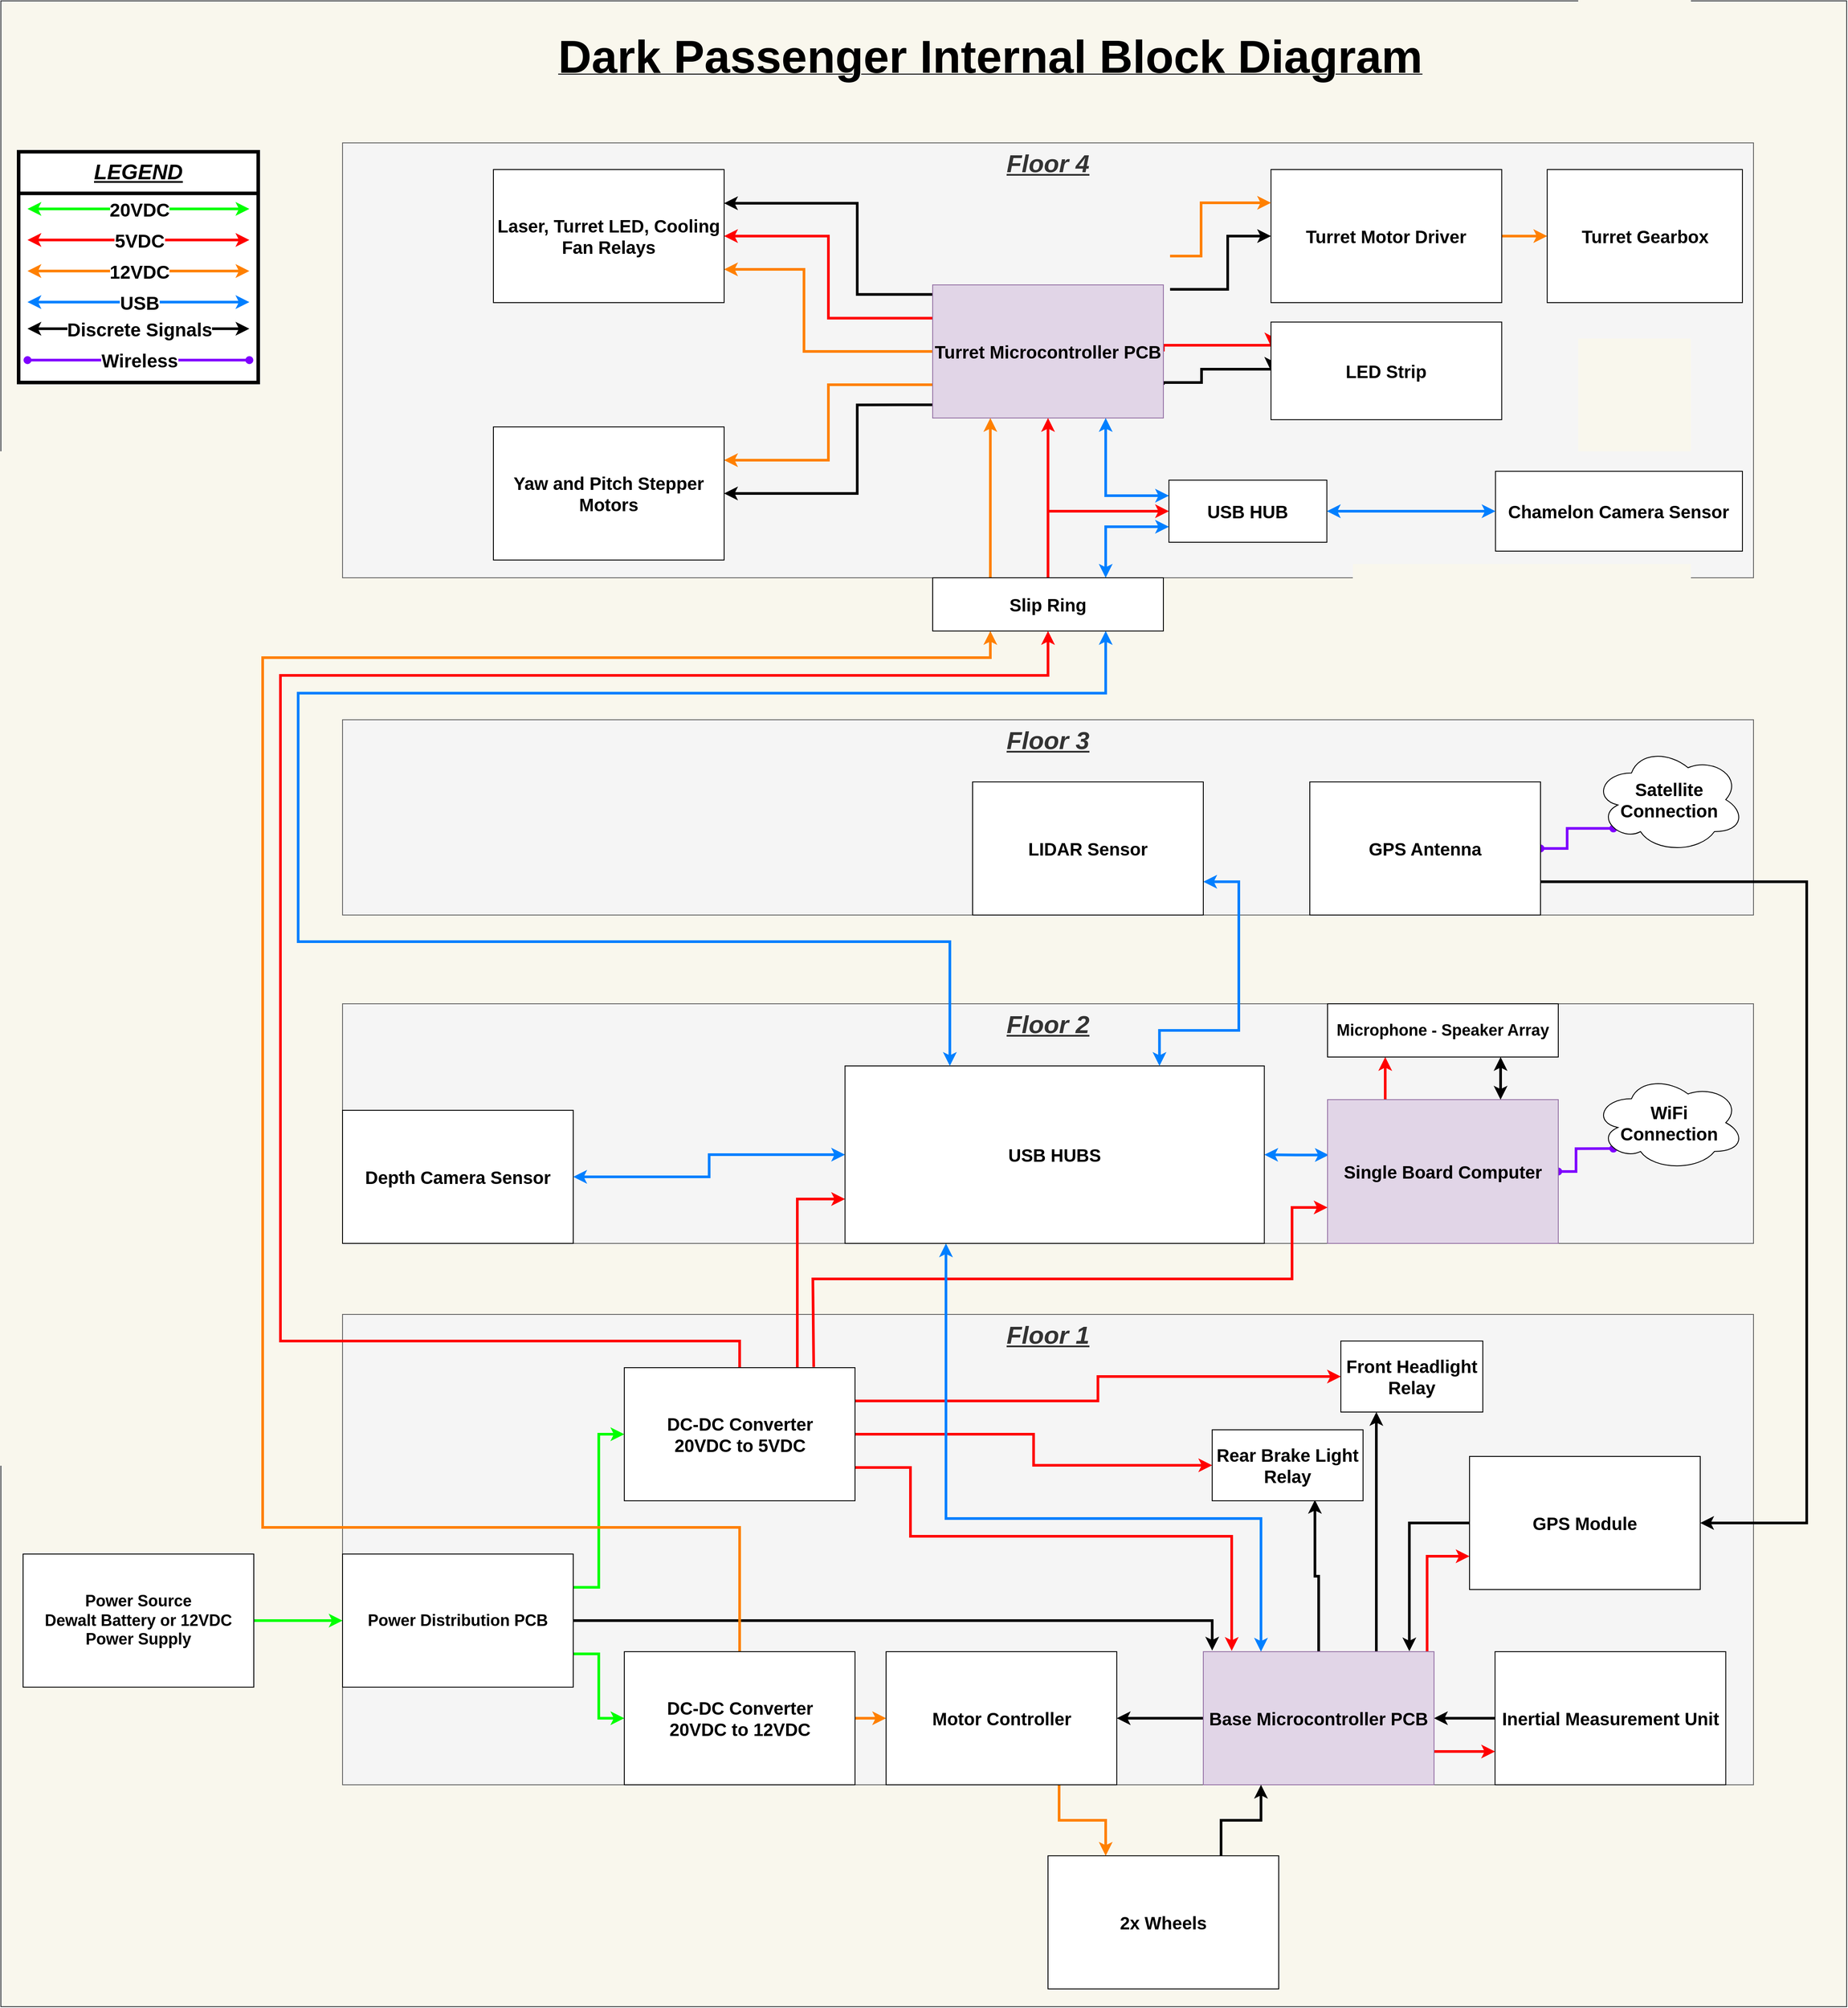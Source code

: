 <mxfile version="21.2.8" type="device">
  <diagram name="Page-1" id="o3p5K8Tt1Z_R2w1E8vlr">
    <mxGraphModel dx="8366" dy="-924" grid="1" gridSize="10" guides="1" tooltips="1" connect="1" arrows="1" fold="1" page="1" pageScale="1" pageWidth="850" pageHeight="1100" math="0" shadow="0">
      <root>
        <mxCell id="0" />
        <mxCell id="1" parent="0" />
        <mxCell id="dscM8rg76Godcu62DQuX-150" value="" style="rounded=0;whiteSpace=wrap;html=1;fillColor=#f9f7ed;strokeColor=#36393d;" parent="1" vertex="1">
          <mxGeometry x="-3510" y="3520" width="2080" height="2260" as="geometry" />
        </mxCell>
        <mxCell id="blRzqGKN9rRd_5Gt7PbU-1" value="Floor 1" style="rounded=0;whiteSpace=wrap;html=1;verticalAlign=top;fontStyle=7;fontSize=28;fillColor=#f5f5f5;fontColor=#333333;strokeColor=#666666;" vertex="1" parent="1">
          <mxGeometry x="-3125" y="5000" width="1590" height="530" as="geometry" />
        </mxCell>
        <mxCell id="blRzqGKN9rRd_5Gt7PbU-52" value="Floor 2" style="rounded=0;whiteSpace=wrap;html=1;verticalAlign=top;fontStyle=7;fontSize=28;fillColor=#f5f5f5;fontColor=#333333;strokeColor=#666666;" vertex="1" parent="1">
          <mxGeometry x="-3125" y="4650" width="1590" height="270" as="geometry" />
        </mxCell>
        <mxCell id="U6dWhkP1gEBETSOiGGos-239" value="&lt;span style=&quot;border-color: var(--border-color); font-size: 22px;&quot;&gt;&lt;br&gt;&lt;/span&gt;" style="rounded=0;whiteSpace=wrap;html=1;fontSize=22;fontStyle=1;verticalAlign=top;strokeWidth=4;" parent="1" vertex="1">
          <mxGeometry x="-3490" y="3690" width="270" height="260" as="geometry" />
        </mxCell>
        <mxCell id="wGONZpcAzqtdkxyUNHbw-5" style="edgeStyle=orthogonalEdgeStyle;rounded=0;orthogonalLoop=1;jettySize=auto;html=1;exitX=0;exitY=0.5;exitDx=0;exitDy=0;entryX=0;entryY=0.5;entryDx=0;entryDy=0;strokeWidth=3;endArrow=none;endFill=0;strokeColor=#FF3333;" parent="1" edge="1">
          <mxGeometry relative="1" as="geometry">
            <Array as="points">
              <mxPoint x="280" y="5" />
              <mxPoint x="280" y="55" />
            </Array>
            <mxPoint x="290" y="55.0" as="targetPoint" />
          </mxGeometry>
        </mxCell>
        <mxCell id="dscM8rg76Godcu62DQuX-223" value="&lt;span style=&quot;font-size: 52px;&quot;&gt;&lt;b&gt;Dark Passenger Internal Block Diagram&lt;/b&gt;&lt;/span&gt;" style="text;html=1;strokeColor=none;fillColor=none;align=center;verticalAlign=middle;whiteSpace=wrap;rounded=0;fontStyle=4" parent="1" vertex="1">
          <mxGeometry x="-2900" y="3530" width="1010" height="106" as="geometry" />
        </mxCell>
        <mxCell id="U6dWhkP1gEBETSOiGGos-240" value="&lt;span style=&quot;border-color: var(--border-color); font-size: 22px;&quot;&gt;&lt;br&gt;&lt;/span&gt;" style="rounded=0;whiteSpace=wrap;html=1;fontSize=22;fontStyle=1;verticalAlign=top;strokeColor=none;" parent="1" vertex="1">
          <mxGeometry x="-3480" y="3736.87" width="250" height="35" as="geometry" />
        </mxCell>
        <mxCell id="U6dWhkP1gEBETSOiGGos-242" style="edgeStyle=orthogonalEdgeStyle;rounded=0;orthogonalLoop=1;jettySize=auto;html=1;exitX=0;exitY=0.5;exitDx=0;exitDy=0;entryX=1;entryY=0.5;entryDx=0;entryDy=0;strokeWidth=3;endArrow=classic;endFill=1;startArrow=classic;startFill=1;strokeColor=#00FF00;" parent="1" source="U6dWhkP1gEBETSOiGGos-240" target="U6dWhkP1gEBETSOiGGos-240" edge="1">
          <mxGeometry relative="1" as="geometry">
            <Array as="points">
              <mxPoint x="-3420" y="3753.87" />
              <mxPoint x="-3260" y="3754.87" />
            </Array>
          </mxGeometry>
        </mxCell>
        <mxCell id="U6dWhkP1gEBETSOiGGos-243" value="20VDC" style="edgeLabel;html=1;align=center;verticalAlign=middle;resizable=0;points=[];fontStyle=1;fontSize=21;" parent="U6dWhkP1gEBETSOiGGos-242" vertex="1" connectable="0">
          <mxGeometry x="-0.06" y="-2" relative="1" as="geometry">
            <mxPoint x="8" y="-2" as="offset" />
          </mxGeometry>
        </mxCell>
        <mxCell id="U6dWhkP1gEBETSOiGGos-244" value="&lt;span style=&quot;border-color: var(--border-color); font-size: 22px;&quot;&gt;&lt;br&gt;&lt;/span&gt;" style="rounded=0;whiteSpace=wrap;html=1;fontSize=22;fontStyle=1;verticalAlign=top;strokeColor=none;" parent="1" vertex="1">
          <mxGeometry x="-3480" y="3771.87" width="250" height="35" as="geometry" />
        </mxCell>
        <mxCell id="U6dWhkP1gEBETSOiGGos-245" style="edgeStyle=orthogonalEdgeStyle;rounded=0;orthogonalLoop=1;jettySize=auto;html=1;exitX=0;exitY=0.5;exitDx=0;exitDy=0;entryX=1;entryY=0.5;entryDx=0;entryDy=0;strokeWidth=3;endArrow=classic;endFill=1;strokeColor=#FF0000;startArrow=classic;startFill=1;" parent="1" source="U6dWhkP1gEBETSOiGGos-244" target="U6dWhkP1gEBETSOiGGos-244" edge="1">
          <mxGeometry relative="1" as="geometry">
            <Array as="points">
              <mxPoint x="-3420" y="3788.87" />
              <mxPoint x="-3260" y="3789.87" />
            </Array>
          </mxGeometry>
        </mxCell>
        <mxCell id="U6dWhkP1gEBETSOiGGos-246" value="5VDC" style="edgeLabel;html=1;align=center;verticalAlign=middle;resizable=0;points=[];fontStyle=1;fontSize=21;" parent="U6dWhkP1gEBETSOiGGos-245" vertex="1" connectable="0">
          <mxGeometry x="-0.06" y="-2" relative="1" as="geometry">
            <mxPoint x="8" y="-2" as="offset" />
          </mxGeometry>
        </mxCell>
        <mxCell id="U6dWhkP1gEBETSOiGGos-247" value="&lt;span style=&quot;border-color: var(--border-color); font-size: 22px;&quot;&gt;&lt;br&gt;&lt;/span&gt;" style="rounded=0;whiteSpace=wrap;html=1;fontSize=22;fontStyle=1;verticalAlign=top;strokeColor=none;" parent="1" vertex="1">
          <mxGeometry x="-3480" y="3806.87" width="250" height="35" as="geometry" />
        </mxCell>
        <mxCell id="U6dWhkP1gEBETSOiGGos-248" style="edgeStyle=orthogonalEdgeStyle;rounded=0;orthogonalLoop=1;jettySize=auto;html=1;exitX=0;exitY=0.5;exitDx=0;exitDy=0;entryX=1;entryY=0.5;entryDx=0;entryDy=0;strokeWidth=3;endArrow=classic;endFill=1;strokeColor=#FF8000;startArrow=classic;startFill=1;" parent="1" source="U6dWhkP1gEBETSOiGGos-247" target="U6dWhkP1gEBETSOiGGos-247" edge="1">
          <mxGeometry relative="1" as="geometry">
            <Array as="points">
              <mxPoint x="-3420" y="3823.87" />
              <mxPoint x="-3260" y="3824.87" />
            </Array>
          </mxGeometry>
        </mxCell>
        <mxCell id="U6dWhkP1gEBETSOiGGos-249" value="12VDC" style="edgeLabel;html=1;align=center;verticalAlign=middle;resizable=0;points=[];fontStyle=1;fontSize=21;" parent="U6dWhkP1gEBETSOiGGos-248" vertex="1" connectable="0">
          <mxGeometry x="-0.06" y="-2" relative="1" as="geometry">
            <mxPoint x="8" y="-2" as="offset" />
          </mxGeometry>
        </mxCell>
        <mxCell id="U6dWhkP1gEBETSOiGGos-250" value="&lt;span style=&quot;border-color: var(--border-color); font-size: 22px;&quot;&gt;&lt;br&gt;&lt;/span&gt;" style="rounded=0;whiteSpace=wrap;html=1;fontSize=22;fontStyle=1;verticalAlign=top;strokeColor=none;" parent="1" vertex="1">
          <mxGeometry x="-3480" y="3841.87" width="250" height="35" as="geometry" />
        </mxCell>
        <mxCell id="U6dWhkP1gEBETSOiGGos-251" style="edgeStyle=orthogonalEdgeStyle;rounded=0;orthogonalLoop=1;jettySize=auto;html=1;exitX=0;exitY=0.5;exitDx=0;exitDy=0;entryX=1;entryY=0.5;entryDx=0;entryDy=0;strokeWidth=3;endArrow=classic;endFill=1;strokeColor=#007FFF;startArrow=classic;startFill=1;" parent="1" source="U6dWhkP1gEBETSOiGGos-250" target="U6dWhkP1gEBETSOiGGos-250" edge="1">
          <mxGeometry relative="1" as="geometry">
            <Array as="points">
              <mxPoint x="-3420" y="3858.87" />
              <mxPoint x="-3260" y="3859.87" />
            </Array>
          </mxGeometry>
        </mxCell>
        <mxCell id="U6dWhkP1gEBETSOiGGos-252" value="USB" style="edgeLabel;html=1;align=center;verticalAlign=middle;resizable=0;points=[];fontStyle=1;fontSize=21;" parent="U6dWhkP1gEBETSOiGGos-251" vertex="1" connectable="0">
          <mxGeometry x="-0.06" y="-2" relative="1" as="geometry">
            <mxPoint x="8" y="-2" as="offset" />
          </mxGeometry>
        </mxCell>
        <mxCell id="U6dWhkP1gEBETSOiGGos-255" value="&lt;span style=&quot;border-color: var(--border-color); font-size: 22px;&quot;&gt;&lt;br&gt;&lt;/span&gt;" style="rounded=0;whiteSpace=wrap;html=1;fontSize=22;fontStyle=1;verticalAlign=top;strokeColor=none;" parent="1" vertex="1">
          <mxGeometry x="-3480" y="3871.87" width="250" height="35" as="geometry" />
        </mxCell>
        <mxCell id="U6dWhkP1gEBETSOiGGos-256" style="edgeStyle=orthogonalEdgeStyle;rounded=0;orthogonalLoop=1;jettySize=auto;html=1;exitX=0;exitY=0.5;exitDx=0;exitDy=0;entryX=1;entryY=0.5;entryDx=0;entryDy=0;strokeWidth=3;endArrow=classic;endFill=1;startArrow=classic;startFill=1;" parent="1" source="U6dWhkP1gEBETSOiGGos-255" target="U6dWhkP1gEBETSOiGGos-255" edge="1">
          <mxGeometry relative="1" as="geometry">
            <Array as="points">
              <mxPoint x="-3420" y="3888.87" />
              <mxPoint x="-3260" y="3889.87" />
            </Array>
          </mxGeometry>
        </mxCell>
        <mxCell id="U6dWhkP1gEBETSOiGGos-257" value="Discrete Signals" style="edgeLabel;html=1;align=center;verticalAlign=middle;resizable=0;points=[];fontStyle=1;fontSize=21;" parent="U6dWhkP1gEBETSOiGGos-256" vertex="1" connectable="0">
          <mxGeometry x="-0.06" y="-2" relative="1" as="geometry">
            <mxPoint x="8" y="-2" as="offset" />
          </mxGeometry>
        </mxCell>
        <mxCell id="U6dWhkP1gEBETSOiGGos-268" value="LEGEND" style="rounded=0;whiteSpace=wrap;html=1;fontStyle=7;fontSize=24;strokeWidth=4;" parent="1" vertex="1">
          <mxGeometry x="-3490" y="3690" width="270" height="46.87" as="geometry" />
        </mxCell>
        <mxCell id="blRzqGKN9rRd_5Gt7PbU-15" style="edgeStyle=orthogonalEdgeStyle;rounded=0;orthogonalLoop=1;jettySize=auto;html=1;exitX=1;exitY=0.5;exitDx=0;exitDy=0;entryX=0;entryY=0.5;entryDx=0;entryDy=0;strokeWidth=3;endArrow=classic;endFill=1;strokeColor=#00FF00;" edge="1" parent="1" source="blRzqGKN9rRd_5Gt7PbU-2" target="blRzqGKN9rRd_5Gt7PbU-3">
          <mxGeometry relative="1" as="geometry" />
        </mxCell>
        <mxCell id="blRzqGKN9rRd_5Gt7PbU-2" value="&lt;b style=&quot;font-size: 18px;&quot;&gt;Power Source&lt;br style=&quot;font-size: 18px;&quot;&gt;Dewalt Battery or 12VDC Power Supply&lt;/b&gt;" style="rounded=0;whiteSpace=wrap;html=1;fontSize=18;" vertex="1" parent="1">
          <mxGeometry x="-3485" y="5270" width="260" height="150" as="geometry" />
        </mxCell>
        <mxCell id="blRzqGKN9rRd_5Gt7PbU-16" style="edgeStyle=orthogonalEdgeStyle;rounded=0;orthogonalLoop=1;jettySize=auto;html=1;exitX=1;exitY=0.75;exitDx=0;exitDy=0;entryX=0;entryY=0.5;entryDx=0;entryDy=0;strokeWidth=3;strokeColor=#00FF00;" edge="1" parent="1" source="blRzqGKN9rRd_5Gt7PbU-3" target="blRzqGKN9rRd_5Gt7PbU-5">
          <mxGeometry relative="1" as="geometry" />
        </mxCell>
        <mxCell id="blRzqGKN9rRd_5Gt7PbU-17" style="edgeStyle=orthogonalEdgeStyle;rounded=0;orthogonalLoop=1;jettySize=auto;html=1;exitX=1;exitY=0.25;exitDx=0;exitDy=0;entryX=0;entryY=0.5;entryDx=0;entryDy=0;strokeWidth=3;strokeColor=#00FF00;" edge="1" parent="1" source="blRzqGKN9rRd_5Gt7PbU-3" target="blRzqGKN9rRd_5Gt7PbU-4">
          <mxGeometry relative="1" as="geometry" />
        </mxCell>
        <mxCell id="blRzqGKN9rRd_5Gt7PbU-18" style="edgeStyle=orthogonalEdgeStyle;rounded=0;orthogonalLoop=1;jettySize=auto;html=1;exitX=1;exitY=0.5;exitDx=0;exitDy=0;entryX=0.037;entryY=-0.009;entryDx=0;entryDy=0;entryPerimeter=0;strokeWidth=3;strokeColor=#000000;" edge="1" parent="1" source="blRzqGKN9rRd_5Gt7PbU-3" target="blRzqGKN9rRd_5Gt7PbU-9">
          <mxGeometry relative="1" as="geometry">
            <Array as="points">
              <mxPoint x="-2145" y="5345" />
              <mxPoint x="-2145" y="5379" />
            </Array>
          </mxGeometry>
        </mxCell>
        <mxCell id="blRzqGKN9rRd_5Gt7PbU-3" value="Power Distribution PCB" style="rounded=0;whiteSpace=wrap;html=1;fontStyle=1;fontSize=18;" vertex="1" parent="1">
          <mxGeometry x="-3125" y="5270" width="260" height="150" as="geometry" />
        </mxCell>
        <mxCell id="blRzqGKN9rRd_5Gt7PbU-21" style="edgeStyle=orthogonalEdgeStyle;rounded=0;orthogonalLoop=1;jettySize=auto;html=1;exitX=1;exitY=0.25;exitDx=0;exitDy=0;entryX=0;entryY=0.5;entryDx=0;entryDy=0;strokeWidth=3;strokeColor=#FF0000;" edge="1" parent="1" source="blRzqGKN9rRd_5Gt7PbU-4" target="blRzqGKN9rRd_5Gt7PbU-14">
          <mxGeometry relative="1" as="geometry" />
        </mxCell>
        <mxCell id="blRzqGKN9rRd_5Gt7PbU-22" style="edgeStyle=orthogonalEdgeStyle;rounded=0;orthogonalLoop=1;jettySize=auto;html=1;exitX=1;exitY=0.5;exitDx=0;exitDy=0;entryX=0;entryY=0.5;entryDx=0;entryDy=0;strokeWidth=3;strokeColor=#FF0000;" edge="1" parent="1" source="blRzqGKN9rRd_5Gt7PbU-4" target="blRzqGKN9rRd_5Gt7PbU-13">
          <mxGeometry relative="1" as="geometry" />
        </mxCell>
        <mxCell id="blRzqGKN9rRd_5Gt7PbU-23" style="edgeStyle=orthogonalEdgeStyle;rounded=0;orthogonalLoop=1;jettySize=auto;html=1;exitX=1;exitY=0.75;exitDx=0;exitDy=0;entryX=0.122;entryY=-0.006;entryDx=0;entryDy=0;strokeWidth=3;strokeColor=#FF0000;entryPerimeter=0;" edge="1" parent="1" source="blRzqGKN9rRd_5Gt7PbU-4" target="blRzqGKN9rRd_5Gt7PbU-9">
          <mxGeometry relative="1" as="geometry">
            <Array as="points">
              <mxPoint x="-2485" y="5172" />
              <mxPoint x="-2485" y="5250" />
              <mxPoint x="-2123" y="5250" />
              <mxPoint x="-2123" y="5379" />
            </Array>
          </mxGeometry>
        </mxCell>
        <mxCell id="blRzqGKN9rRd_5Gt7PbU-76" style="edgeStyle=orthogonalEdgeStyle;rounded=0;orthogonalLoop=1;jettySize=auto;html=1;exitX=0.75;exitY=0;exitDx=0;exitDy=0;entryX=0;entryY=0.75;entryDx=0;entryDy=0;strokeWidth=3;strokeColor=#FF0000;" edge="1" parent="1" source="blRzqGKN9rRd_5Gt7PbU-4" target="blRzqGKN9rRd_5Gt7PbU-74">
          <mxGeometry relative="1" as="geometry" />
        </mxCell>
        <mxCell id="blRzqGKN9rRd_5Gt7PbU-122" style="edgeStyle=orthogonalEdgeStyle;rounded=0;orthogonalLoop=1;jettySize=auto;html=1;exitX=0.5;exitY=0;exitDx=0;exitDy=0;entryX=0.5;entryY=1;entryDx=0;entryDy=0;strokeWidth=3;strokeColor=#FF0000;" edge="1" parent="1" source="blRzqGKN9rRd_5Gt7PbU-4" target="blRzqGKN9rRd_5Gt7PbU-105">
          <mxGeometry relative="1" as="geometry">
            <mxPoint x="-3165" y="4910" as="targetPoint" />
            <Array as="points">
              <mxPoint x="-2678" y="5030" />
              <mxPoint x="-3195" y="5030" />
              <mxPoint x="-3195" y="4280" />
              <mxPoint x="-2330" y="4280" />
            </Array>
          </mxGeometry>
        </mxCell>
        <mxCell id="blRzqGKN9rRd_5Gt7PbU-132" style="edgeStyle=orthogonalEdgeStyle;rounded=0;orthogonalLoop=1;jettySize=auto;html=1;exitX=0.821;exitY=-0.005;exitDx=0;exitDy=0;entryX=0;entryY=0.75;entryDx=0;entryDy=0;exitPerimeter=0;strokeWidth=3;strokeColor=#FF0000;" edge="1" parent="1" source="blRzqGKN9rRd_5Gt7PbU-4" target="blRzqGKN9rRd_5Gt7PbU-73">
          <mxGeometry relative="1" as="geometry">
            <Array as="points">
              <mxPoint x="-2595" y="5059" />
              <mxPoint x="-2595" y="4960" />
              <mxPoint x="-2055" y="4960" />
              <mxPoint x="-2055" y="4880" />
            </Array>
          </mxGeometry>
        </mxCell>
        <mxCell id="blRzqGKN9rRd_5Gt7PbU-4" value="DC-DC Converter&lt;br style=&quot;border-color: var(--border-color); font-size: 20px;&quot;&gt;&lt;span style=&quot;font-size: 20px;&quot;&gt;20VDC to 5VDC&lt;/span&gt;" style="rounded=0;whiteSpace=wrap;html=1;fontStyle=1;fontSize=20;" vertex="1" parent="1">
          <mxGeometry x="-2807.5" y="5060" width="260" height="150" as="geometry" />
        </mxCell>
        <mxCell id="blRzqGKN9rRd_5Gt7PbU-19" style="edgeStyle=orthogonalEdgeStyle;rounded=0;orthogonalLoop=1;jettySize=auto;html=1;exitX=1;exitY=0.5;exitDx=0;exitDy=0;entryX=0;entryY=0.5;entryDx=0;entryDy=0;strokeWidth=3;strokeColor=#FF8000;" edge="1" parent="1" source="blRzqGKN9rRd_5Gt7PbU-5" target="blRzqGKN9rRd_5Gt7PbU-10">
          <mxGeometry relative="1" as="geometry" />
        </mxCell>
        <mxCell id="blRzqGKN9rRd_5Gt7PbU-123" style="edgeStyle=orthogonalEdgeStyle;rounded=0;orthogonalLoop=1;jettySize=auto;html=1;exitX=0.5;exitY=0;exitDx=0;exitDy=0;entryX=0.25;entryY=1;entryDx=0;entryDy=0;strokeWidth=3;strokeColor=#FF8000;" edge="1" parent="1" source="blRzqGKN9rRd_5Gt7PbU-5" target="blRzqGKN9rRd_5Gt7PbU-105">
          <mxGeometry relative="1" as="geometry">
            <Array as="points">
              <mxPoint x="-2678" y="5240" />
              <mxPoint x="-3215" y="5240" />
              <mxPoint x="-3215" y="4260" />
              <mxPoint x="-2395" y="4260" />
            </Array>
          </mxGeometry>
        </mxCell>
        <mxCell id="blRzqGKN9rRd_5Gt7PbU-5" value="DC-DC Converter&lt;br style=&quot;border-color: var(--border-color); font-size: 20px;&quot;&gt;&lt;span style=&quot;font-size: 20px;&quot;&gt;20VDC to 12VDC&lt;/span&gt;" style="rounded=0;whiteSpace=wrap;html=1;fontStyle=1;fontSize=20;" vertex="1" parent="1">
          <mxGeometry x="-2807.5" y="5380" width="260" height="150" as="geometry" />
        </mxCell>
        <mxCell id="blRzqGKN9rRd_5Gt7PbU-20" style="edgeStyle=orthogonalEdgeStyle;rounded=0;orthogonalLoop=1;jettySize=auto;html=1;exitX=0;exitY=0.5;exitDx=0;exitDy=0;entryX=1;entryY=0.5;entryDx=0;entryDy=0;strokeWidth=3;strokeColor=#000000;" edge="1" parent="1" source="blRzqGKN9rRd_5Gt7PbU-9" target="blRzqGKN9rRd_5Gt7PbU-10">
          <mxGeometry relative="1" as="geometry" />
        </mxCell>
        <mxCell id="blRzqGKN9rRd_5Gt7PbU-24" style="edgeStyle=orthogonalEdgeStyle;rounded=0;orthogonalLoop=1;jettySize=auto;html=1;exitX=0.5;exitY=0;exitDx=0;exitDy=0;entryX=0.681;entryY=0.988;entryDx=0;entryDy=0;strokeWidth=3;strokeColor=#000000;entryPerimeter=0;" edge="1" parent="1" source="blRzqGKN9rRd_5Gt7PbU-9" target="blRzqGKN9rRd_5Gt7PbU-13">
          <mxGeometry relative="1" as="geometry" />
        </mxCell>
        <mxCell id="blRzqGKN9rRd_5Gt7PbU-25" style="edgeStyle=orthogonalEdgeStyle;rounded=0;orthogonalLoop=1;jettySize=auto;html=1;exitX=0.75;exitY=0;exitDx=0;exitDy=0;entryX=0.25;entryY=1;entryDx=0;entryDy=0;strokeWidth=3;strokeColor=#000000;" edge="1" parent="1" source="blRzqGKN9rRd_5Gt7PbU-9" target="blRzqGKN9rRd_5Gt7PbU-14">
          <mxGeometry relative="1" as="geometry" />
        </mxCell>
        <mxCell id="blRzqGKN9rRd_5Gt7PbU-26" style="edgeStyle=orthogonalEdgeStyle;rounded=0;orthogonalLoop=1;jettySize=auto;html=1;exitX=1;exitY=0.5;exitDx=0;exitDy=0;entryX=0;entryY=0.5;entryDx=0;entryDy=0;strokeWidth=3;strokeColor=#000000;startArrow=classic;startFill=1;endArrow=none;endFill=0;" edge="1" parent="1" source="blRzqGKN9rRd_5Gt7PbU-9" target="blRzqGKN9rRd_5Gt7PbU-11">
          <mxGeometry relative="1" as="geometry" />
        </mxCell>
        <mxCell id="blRzqGKN9rRd_5Gt7PbU-30" style="edgeStyle=orthogonalEdgeStyle;rounded=0;orthogonalLoop=1;jettySize=auto;html=1;exitX=1;exitY=0.75;exitDx=0;exitDy=0;entryX=0;entryY=0.75;entryDx=0;entryDy=0;strokeWidth=3;strokeColor=#FF0000;" edge="1" parent="1" source="blRzqGKN9rRd_5Gt7PbU-9" target="blRzqGKN9rRd_5Gt7PbU-11">
          <mxGeometry relative="1" as="geometry" />
        </mxCell>
        <mxCell id="blRzqGKN9rRd_5Gt7PbU-92" style="edgeStyle=orthogonalEdgeStyle;rounded=0;orthogonalLoop=1;jettySize=auto;html=1;exitX=0.893;exitY=-0.003;exitDx=0;exitDy=0;entryX=0;entryY=0.5;entryDx=0;entryDy=0;exitPerimeter=0;strokeWidth=3;startArrow=classic;startFill=1;endArrow=none;endFill=0;" edge="1" parent="1" source="blRzqGKN9rRd_5Gt7PbU-9" target="blRzqGKN9rRd_5Gt7PbU-90">
          <mxGeometry relative="1" as="geometry" />
        </mxCell>
        <mxCell id="blRzqGKN9rRd_5Gt7PbU-93" style="edgeStyle=orthogonalEdgeStyle;rounded=0;orthogonalLoop=1;jettySize=auto;html=1;exitX=0.97;exitY=0.002;exitDx=0;exitDy=0;entryX=0;entryY=0.75;entryDx=0;entryDy=0;exitPerimeter=0;strokeWidth=3;strokeColor=#FF0000;" edge="1" parent="1" source="blRzqGKN9rRd_5Gt7PbU-9" target="blRzqGKN9rRd_5Gt7PbU-90">
          <mxGeometry relative="1" as="geometry" />
        </mxCell>
        <mxCell id="blRzqGKN9rRd_5Gt7PbU-95" style="edgeStyle=orthogonalEdgeStyle;rounded=0;orthogonalLoop=1;jettySize=auto;html=1;exitX=0.25;exitY=0;exitDx=0;exitDy=0;strokeWidth=3;startArrow=classic;startFill=1;strokeColor=#007FFF;" edge="1" parent="1" source="blRzqGKN9rRd_5Gt7PbU-9" target="blRzqGKN9rRd_5Gt7PbU-74">
          <mxGeometry relative="1" as="geometry">
            <Array as="points">
              <mxPoint x="-2090" y="5230" />
              <mxPoint x="-2445" y="5230" />
            </Array>
          </mxGeometry>
        </mxCell>
        <mxCell id="blRzqGKN9rRd_5Gt7PbU-9" value="Base Microcontroller PCB" style="rounded=0;whiteSpace=wrap;html=1;fontStyle=1;fontSize=20;fillColor=#e1d5e7;strokeColor=#9673a6;" vertex="1" parent="1">
          <mxGeometry x="-2155" y="5380" width="260" height="150" as="geometry" />
        </mxCell>
        <mxCell id="blRzqGKN9rRd_5Gt7PbU-29" style="edgeStyle=orthogonalEdgeStyle;rounded=0;orthogonalLoop=1;jettySize=auto;html=1;exitX=0.75;exitY=1;exitDx=0;exitDy=0;entryX=0.25;entryY=0;entryDx=0;entryDy=0;strokeColor=#FF8000;strokeWidth=3;" edge="1" parent="1" source="blRzqGKN9rRd_5Gt7PbU-10" target="blRzqGKN9rRd_5Gt7PbU-27">
          <mxGeometry relative="1" as="geometry" />
        </mxCell>
        <mxCell id="blRzqGKN9rRd_5Gt7PbU-10" value="Motor Controller" style="rounded=0;whiteSpace=wrap;html=1;fontStyle=1;fontSize=20;" vertex="1" parent="1">
          <mxGeometry x="-2512.5" y="5380" width="260" height="150" as="geometry" />
        </mxCell>
        <mxCell id="blRzqGKN9rRd_5Gt7PbU-11" value="Inertial Measurement Unit" style="rounded=0;whiteSpace=wrap;html=1;fontStyle=1;fontSize=20;" vertex="1" parent="1">
          <mxGeometry x="-1826.25" y="5380" width="260" height="150" as="geometry" />
        </mxCell>
        <mxCell id="blRzqGKN9rRd_5Gt7PbU-13" value="Rear Brake Light Relay" style="rounded=0;whiteSpace=wrap;html=1;fontStyle=1;fontSize=20;" vertex="1" parent="1">
          <mxGeometry x="-2145" y="5130" width="170" height="80" as="geometry" />
        </mxCell>
        <mxCell id="blRzqGKN9rRd_5Gt7PbU-14" value="Front Headlight Relay" style="rounded=0;whiteSpace=wrap;html=1;fontStyle=1;fontSize=20;" vertex="1" parent="1">
          <mxGeometry x="-2000" y="5030" width="160" height="80" as="geometry" />
        </mxCell>
        <mxCell id="blRzqGKN9rRd_5Gt7PbU-28" style="edgeStyle=orthogonalEdgeStyle;rounded=0;orthogonalLoop=1;jettySize=auto;html=1;exitX=0.75;exitY=0;exitDx=0;exitDy=0;entryX=0.25;entryY=1;entryDx=0;entryDy=0;strokeWidth=3;strokeColor=#000000;" edge="1" parent="1" source="blRzqGKN9rRd_5Gt7PbU-27" target="blRzqGKN9rRd_5Gt7PbU-9">
          <mxGeometry relative="1" as="geometry" />
        </mxCell>
        <mxCell id="blRzqGKN9rRd_5Gt7PbU-27" value="2x Wheels" style="rounded=0;whiteSpace=wrap;html=1;fontStyle=1;fontSize=20;" vertex="1" parent="1">
          <mxGeometry x="-2330" y="5610" width="260" height="150" as="geometry" />
        </mxCell>
        <mxCell id="blRzqGKN9rRd_5Gt7PbU-56" value="Depth Camera Sensor" style="rounded=0;whiteSpace=wrap;html=1;fontStyle=1;fontSize=20;" vertex="1" parent="1">
          <mxGeometry x="-3125" y="4770" width="260" height="150" as="geometry" />
        </mxCell>
        <mxCell id="blRzqGKN9rRd_5Gt7PbU-78" style="edgeStyle=orthogonalEdgeStyle;rounded=0;orthogonalLoop=1;jettySize=auto;html=1;exitX=0.005;exitY=0.385;exitDx=0;exitDy=0;entryX=1;entryY=0.5;entryDx=0;entryDy=0;strokeWidth=3;startArrow=classic;startFill=1;strokeColor=#007FFF;exitPerimeter=0;" edge="1" parent="1" source="blRzqGKN9rRd_5Gt7PbU-73" target="blRzqGKN9rRd_5Gt7PbU-74">
          <mxGeometry relative="1" as="geometry" />
        </mxCell>
        <mxCell id="blRzqGKN9rRd_5Gt7PbU-80" style="edgeStyle=orthogonalEdgeStyle;rounded=0;orthogonalLoop=1;jettySize=auto;html=1;exitX=1;exitY=0.5;exitDx=0;exitDy=0;entryX=0.13;entryY=0.77;entryDx=0;entryDy=0;entryPerimeter=0;endArrow=oval;endFill=1;strokeWidth=3;strokeColor=#7F00FF;startArrow=oval;startFill=1;" edge="1" parent="1" source="blRzqGKN9rRd_5Gt7PbU-73" target="blRzqGKN9rRd_5Gt7PbU-79">
          <mxGeometry relative="1" as="geometry" />
        </mxCell>
        <mxCell id="blRzqGKN9rRd_5Gt7PbU-131" style="edgeStyle=orthogonalEdgeStyle;rounded=0;orthogonalLoop=1;jettySize=auto;html=1;exitX=0.25;exitY=0;exitDx=0;exitDy=0;entryX=0.25;entryY=1;entryDx=0;entryDy=0;strokeWidth=3;strokeColor=#FF0000;" edge="1" parent="1" source="blRzqGKN9rRd_5Gt7PbU-73" target="blRzqGKN9rRd_5Gt7PbU-128">
          <mxGeometry relative="1" as="geometry" />
        </mxCell>
        <mxCell id="blRzqGKN9rRd_5Gt7PbU-73" value="Single Board Computer" style="rounded=0;whiteSpace=wrap;html=1;fontStyle=1;fontSize=20;fillColor=#e1d5e7;strokeColor=#9673a6;" vertex="1" parent="1">
          <mxGeometry x="-2015" y="4758" width="260" height="162" as="geometry" />
        </mxCell>
        <mxCell id="blRzqGKN9rRd_5Gt7PbU-77" style="edgeStyle=orthogonalEdgeStyle;rounded=0;orthogonalLoop=1;jettySize=auto;html=1;exitX=0;exitY=0.5;exitDx=0;exitDy=0;entryX=1;entryY=0.5;entryDx=0;entryDy=0;strokeWidth=3;endArrow=classic;endFill=1;startArrow=classic;startFill=1;strokeColor=#007FFF;" edge="1" parent="1" source="blRzqGKN9rRd_5Gt7PbU-74" target="blRzqGKN9rRd_5Gt7PbU-56">
          <mxGeometry relative="1" as="geometry" />
        </mxCell>
        <mxCell id="blRzqGKN9rRd_5Gt7PbU-74" value="USB HUBS" style="rounded=0;whiteSpace=wrap;html=1;fontStyle=1;fontSize=20;" vertex="1" parent="1">
          <mxGeometry x="-2558.75" y="4720" width="472.5" height="200" as="geometry" />
        </mxCell>
        <mxCell id="blRzqGKN9rRd_5Gt7PbU-79" value="&lt;b style=&quot;font-size: 20px;&quot;&gt;WiFi &lt;br style=&quot;font-size: 20px;&quot;&gt;Connection&lt;/b&gt;" style="ellipse;shape=cloud;whiteSpace=wrap;html=1;fontSize=20;" vertex="1" parent="1">
          <mxGeometry x="-1715" y="4730" width="170" height="108" as="geometry" />
        </mxCell>
        <mxCell id="blRzqGKN9rRd_5Gt7PbU-82" value="Floor 3" style="rounded=0;whiteSpace=wrap;html=1;verticalAlign=top;fontStyle=7;fontSize=28;fillColor=#f5f5f5;fontColor=#333333;strokeColor=#666666;" vertex="1" parent="1">
          <mxGeometry x="-3125" y="4330" width="1590" height="220" as="geometry" />
        </mxCell>
        <mxCell id="blRzqGKN9rRd_5Gt7PbU-94" style="edgeStyle=orthogonalEdgeStyle;rounded=0;orthogonalLoop=1;jettySize=auto;html=1;exitX=1;exitY=0.75;exitDx=0;exitDy=0;entryX=0.75;entryY=0;entryDx=0;entryDy=0;strokeWidth=3;startArrow=classic;startFill=1;endArrow=classic;endFill=1;strokeColor=#007FFF;" edge="1" parent="1" source="blRzqGKN9rRd_5Gt7PbU-83" target="blRzqGKN9rRd_5Gt7PbU-74">
          <mxGeometry relative="1" as="geometry">
            <Array as="points">
              <mxPoint x="-2115" y="4512" />
              <mxPoint x="-2115" y="4680" />
              <mxPoint x="-2204" y="4680" />
            </Array>
          </mxGeometry>
        </mxCell>
        <mxCell id="blRzqGKN9rRd_5Gt7PbU-83" value="LIDAR Sensor" style="rounded=0;whiteSpace=wrap;html=1;fontStyle=1;fontSize=20;" vertex="1" parent="1">
          <mxGeometry x="-2415" y="4400" width="260" height="150" as="geometry" />
        </mxCell>
        <mxCell id="blRzqGKN9rRd_5Gt7PbU-84" style="edgeStyle=orthogonalEdgeStyle;rounded=0;orthogonalLoop=1;jettySize=auto;html=1;exitX=1;exitY=0.75;exitDx=0;exitDy=0;entryX=1;entryY=0.5;entryDx=0;entryDy=0;strokeWidth=3;" edge="1" parent="1" source="blRzqGKN9rRd_5Gt7PbU-86" target="blRzqGKN9rRd_5Gt7PbU-90">
          <mxGeometry relative="1" as="geometry">
            <mxPoint x="-1595" y="5222.5" as="targetPoint" />
            <Array as="points">
              <mxPoint x="-1475" y="4513" />
              <mxPoint x="-1475" y="5235" />
            </Array>
          </mxGeometry>
        </mxCell>
        <mxCell id="blRzqGKN9rRd_5Gt7PbU-85" style="edgeStyle=orthogonalEdgeStyle;rounded=0;orthogonalLoop=1;jettySize=auto;html=1;exitX=1;exitY=0.5;exitDx=0;exitDy=0;entryX=0.13;entryY=0.77;entryDx=0;entryDy=0;entryPerimeter=0;endArrow=oval;endFill=1;strokeWidth=3;strokeColor=#7F00FF;startArrow=oval;startFill=1;" edge="1" parent="1" source="blRzqGKN9rRd_5Gt7PbU-86" target="blRzqGKN9rRd_5Gt7PbU-89">
          <mxGeometry relative="1" as="geometry" />
        </mxCell>
        <mxCell id="blRzqGKN9rRd_5Gt7PbU-86" value="GPS Antenna" style="rounded=0;whiteSpace=wrap;html=1;fontStyle=1;fontSize=20;" vertex="1" parent="1">
          <mxGeometry x="-2035" y="4400" width="260" height="150" as="geometry" />
        </mxCell>
        <mxCell id="blRzqGKN9rRd_5Gt7PbU-89" value="&lt;b style=&quot;font-size: 20px;&quot;&gt;Satellite&lt;br style=&quot;font-size: 20px;&quot;&gt;Connection&lt;/b&gt;" style="ellipse;shape=cloud;whiteSpace=wrap;html=1;fontSize=20;" vertex="1" parent="1">
          <mxGeometry x="-1715" y="4360" width="170" height="120" as="geometry" />
        </mxCell>
        <mxCell id="blRzqGKN9rRd_5Gt7PbU-90" value="GPS Module" style="rounded=0;whiteSpace=wrap;html=1;fontStyle=1;fontSize=20;" vertex="1" parent="1">
          <mxGeometry x="-1855" y="5160" width="260" height="150" as="geometry" />
        </mxCell>
        <mxCell id="blRzqGKN9rRd_5Gt7PbU-96" value="Floor 4" style="rounded=0;whiteSpace=wrap;html=1;verticalAlign=top;fontStyle=7;fontSize=28;fillColor=#f5f5f5;fontColor=#333333;strokeColor=#666666;" vertex="1" parent="1">
          <mxGeometry x="-3125" y="3680" width="1590" height="490" as="geometry" />
        </mxCell>
        <mxCell id="blRzqGKN9rRd_5Gt7PbU-114" style="edgeStyle=orthogonalEdgeStyle;rounded=0;orthogonalLoop=1;jettySize=auto;html=1;exitX=1;exitY=0.5;exitDx=0;exitDy=0;entryX=0;entryY=0.5;entryDx=0;entryDy=0;strokeWidth=3;strokeColor=#FF8000;" edge="1" parent="1" source="blRzqGKN9rRd_5Gt7PbU-97" target="blRzqGKN9rRd_5Gt7PbU-103">
          <mxGeometry relative="1" as="geometry" />
        </mxCell>
        <mxCell id="blRzqGKN9rRd_5Gt7PbU-97" value="Turret Motor Driver" style="rounded=0;whiteSpace=wrap;html=1;fontStyle=1;fontSize=20;" vertex="1" parent="1">
          <mxGeometry x="-2078.73" y="3710" width="260" height="150" as="geometry" />
        </mxCell>
        <mxCell id="blRzqGKN9rRd_5Gt7PbU-112" style="edgeStyle=orthogonalEdgeStyle;rounded=0;orthogonalLoop=1;jettySize=auto;html=1;exitX=1;exitY=0.5;exitDx=0;exitDy=0;entryX=0;entryY=0.5;entryDx=0;entryDy=0;strokeWidth=3;" edge="1" parent="1" target="blRzqGKN9rRd_5Gt7PbU-97">
          <mxGeometry relative="1" as="geometry">
            <mxPoint x="-2192.48" y="3845" as="sourcePoint" />
            <Array as="points">
              <mxPoint x="-2127.48" y="3845" />
              <mxPoint x="-2127.48" y="3785" />
            </Array>
          </mxGeometry>
        </mxCell>
        <mxCell id="blRzqGKN9rRd_5Gt7PbU-113" style="edgeStyle=orthogonalEdgeStyle;rounded=0;orthogonalLoop=1;jettySize=auto;html=1;exitX=1;exitY=0.25;exitDx=0;exitDy=0;entryX=0;entryY=0.25;entryDx=0;entryDy=0;strokeWidth=3;strokeColor=#FF8000;" edge="1" parent="1" target="blRzqGKN9rRd_5Gt7PbU-97">
          <mxGeometry relative="1" as="geometry">
            <mxPoint x="-2192.48" y="3807.5" as="sourcePoint" />
            <Array as="points">
              <mxPoint x="-2157.48" y="3807" />
              <mxPoint x="-2157.48" y="3747" />
            </Array>
          </mxGeometry>
        </mxCell>
        <mxCell id="blRzqGKN9rRd_5Gt7PbU-115" style="edgeStyle=orthogonalEdgeStyle;rounded=0;orthogonalLoop=1;jettySize=auto;html=1;exitX=1;exitY=0.75;exitDx=0;exitDy=0;entryX=0;entryY=0.5;entryDx=0;entryDy=0;strokeWidth=3;" edge="1" parent="1" source="blRzqGKN9rRd_5Gt7PbU-99" target="blRzqGKN9rRd_5Gt7PbU-106">
          <mxGeometry relative="1" as="geometry">
            <mxPoint x="-2193.0" y="3907.1" as="sourcePoint" />
            <Array as="points">
              <mxPoint x="-2200" y="3950" />
              <mxPoint x="-2157" y="3950" />
              <mxPoint x="-2157" y="3935" />
            </Array>
          </mxGeometry>
        </mxCell>
        <mxCell id="blRzqGKN9rRd_5Gt7PbU-117" style="edgeStyle=orthogonalEdgeStyle;rounded=0;orthogonalLoop=1;jettySize=auto;html=1;exitX=1;exitY=0.5;exitDx=0;exitDy=0;entryX=0;entryY=0.25;entryDx=0;entryDy=0;strokeWidth=3;strokeColor=#FF0000;" edge="1" parent="1" source="blRzqGKN9rRd_5Gt7PbU-99" target="blRzqGKN9rRd_5Gt7PbU-106">
          <mxGeometry relative="1" as="geometry">
            <mxPoint x="-2192.48" y="3882.5" as="sourcePoint" />
            <Array as="points">
              <mxPoint x="-2200" y="3908" />
              <mxPoint x="-2079" y="3908" />
            </Array>
          </mxGeometry>
        </mxCell>
        <mxCell id="blRzqGKN9rRd_5Gt7PbU-118" style="edgeStyle=orthogonalEdgeStyle;rounded=0;orthogonalLoop=1;jettySize=auto;html=1;exitX=-0.001;exitY=0.072;exitDx=0;exitDy=0;entryX=1;entryY=0.25;entryDx=0;entryDy=0;exitPerimeter=0;strokeWidth=3;" edge="1" parent="1" source="blRzqGKN9rRd_5Gt7PbU-99" target="blRzqGKN9rRd_5Gt7PbU-104">
          <mxGeometry relative="1" as="geometry">
            <Array as="points">
              <mxPoint x="-2545" y="3851" />
              <mxPoint x="-2545" y="3748" />
              <mxPoint x="-2695" y="3748" />
            </Array>
          </mxGeometry>
        </mxCell>
        <mxCell id="blRzqGKN9rRd_5Gt7PbU-119" style="edgeStyle=orthogonalEdgeStyle;rounded=0;orthogonalLoop=1;jettySize=auto;html=1;exitX=0;exitY=0.25;exitDx=0;exitDy=0;entryX=1;entryY=0.5;entryDx=0;entryDy=0;strokeWidth=3;strokeColor=#FF0000;" edge="1" parent="1" source="blRzqGKN9rRd_5Gt7PbU-99" target="blRzqGKN9rRd_5Gt7PbU-104">
          <mxGeometry relative="1" as="geometry" />
        </mxCell>
        <mxCell id="blRzqGKN9rRd_5Gt7PbU-120" style="edgeStyle=orthogonalEdgeStyle;rounded=0;orthogonalLoop=1;jettySize=auto;html=1;exitX=0.003;exitY=0.901;exitDx=0;exitDy=0;entryX=1;entryY=0.5;entryDx=0;entryDy=0;strokeWidth=3;exitPerimeter=0;" edge="1" parent="1" source="blRzqGKN9rRd_5Gt7PbU-99" target="blRzqGKN9rRd_5Gt7PbU-101">
          <mxGeometry relative="1" as="geometry">
            <Array as="points">
              <mxPoint x="-2545" y="3975" />
              <mxPoint x="-2545" y="4075" />
            </Array>
          </mxGeometry>
        </mxCell>
        <mxCell id="blRzqGKN9rRd_5Gt7PbU-126" style="edgeStyle=orthogonalEdgeStyle;rounded=0;orthogonalLoop=1;jettySize=auto;html=1;exitX=0;exitY=0.5;exitDx=0;exitDy=0;entryX=1;entryY=0.75;entryDx=0;entryDy=0;strokeWidth=3;strokeColor=#FF8000;" edge="1" parent="1" source="blRzqGKN9rRd_5Gt7PbU-99" target="blRzqGKN9rRd_5Gt7PbU-104">
          <mxGeometry relative="1" as="geometry">
            <Array as="points">
              <mxPoint x="-2605" y="3915" />
              <mxPoint x="-2605" y="3822" />
            </Array>
          </mxGeometry>
        </mxCell>
        <mxCell id="blRzqGKN9rRd_5Gt7PbU-127" style="edgeStyle=orthogonalEdgeStyle;rounded=0;orthogonalLoop=1;jettySize=auto;html=1;exitX=0;exitY=0.75;exitDx=0;exitDy=0;entryX=1;entryY=0.25;entryDx=0;entryDy=0;strokeWidth=3;strokeColor=#FF8000;" edge="1" parent="1" source="blRzqGKN9rRd_5Gt7PbU-99" target="blRzqGKN9rRd_5Gt7PbU-101">
          <mxGeometry relative="1" as="geometry" />
        </mxCell>
        <mxCell id="blRzqGKN9rRd_5Gt7PbU-99" value="Turret Microcontroller PCB" style="rounded=0;whiteSpace=wrap;html=1;fontStyle=1;fontSize=20;fillColor=#e1d5e7;strokeColor=#9673a6;" vertex="1" parent="1">
          <mxGeometry x="-2460" y="3840" width="260" height="150" as="geometry" />
        </mxCell>
        <mxCell id="blRzqGKN9rRd_5Gt7PbU-101" value="Yaw and Pitch Stepper Motors" style="rounded=0;whiteSpace=wrap;html=1;fontStyle=1;fontSize=20;" vertex="1" parent="1">
          <mxGeometry x="-2955" y="4000" width="260" height="150" as="geometry" />
        </mxCell>
        <mxCell id="blRzqGKN9rRd_5Gt7PbU-103" value="Turret Gearbox" style="rounded=0;whiteSpace=wrap;html=1;fontStyle=1;fontSize=20;" vertex="1" parent="1">
          <mxGeometry x="-1767.48" y="3710" width="220" height="150" as="geometry" />
        </mxCell>
        <mxCell id="blRzqGKN9rRd_5Gt7PbU-104" value="Laser, Turret LED, Cooling Fan Relays" style="rounded=0;whiteSpace=wrap;html=1;fontStyle=1;fontSize=20;" vertex="1" parent="1">
          <mxGeometry x="-2955" y="3710" width="260" height="150" as="geometry" />
        </mxCell>
        <mxCell id="blRzqGKN9rRd_5Gt7PbU-107" style="edgeStyle=orthogonalEdgeStyle;rounded=0;orthogonalLoop=1;jettySize=auto;html=1;exitX=0.25;exitY=0;exitDx=0;exitDy=0;entryX=0.25;entryY=1;entryDx=0;entryDy=0;strokeWidth=3;strokeColor=#FF8000;" edge="1" parent="1" source="blRzqGKN9rRd_5Gt7PbU-105" target="blRzqGKN9rRd_5Gt7PbU-99">
          <mxGeometry relative="1" as="geometry" />
        </mxCell>
        <mxCell id="blRzqGKN9rRd_5Gt7PbU-108" style="edgeStyle=orthogonalEdgeStyle;rounded=0;orthogonalLoop=1;jettySize=auto;html=1;exitX=0.75;exitY=0;exitDx=0;exitDy=0;entryX=0;entryY=0.75;entryDx=0;entryDy=0;strokeWidth=3;strokeColor=#007FFF;startArrow=classic;startFill=1;" edge="1" parent="1" source="blRzqGKN9rRd_5Gt7PbU-105" target="blRzqGKN9rRd_5Gt7PbU-135">
          <mxGeometry relative="1" as="geometry" />
        </mxCell>
        <mxCell id="blRzqGKN9rRd_5Gt7PbU-109" style="edgeStyle=orthogonalEdgeStyle;rounded=0;orthogonalLoop=1;jettySize=auto;html=1;exitX=0.5;exitY=0;exitDx=0;exitDy=0;entryX=0.5;entryY=1;entryDx=0;entryDy=0;strokeWidth=3;strokeColor=#FF0000;" edge="1" parent="1" source="blRzqGKN9rRd_5Gt7PbU-105" target="blRzqGKN9rRd_5Gt7PbU-99">
          <mxGeometry relative="1" as="geometry" />
        </mxCell>
        <mxCell id="blRzqGKN9rRd_5Gt7PbU-125" style="edgeStyle=orthogonalEdgeStyle;rounded=0;orthogonalLoop=1;jettySize=auto;html=1;exitX=0.75;exitY=1;exitDx=0;exitDy=0;entryX=0.25;entryY=0;entryDx=0;entryDy=0;strokeWidth=3;strokeColor=#007FFF;startArrow=classic;startFill=1;" edge="1" parent="1" source="blRzqGKN9rRd_5Gt7PbU-105" target="blRzqGKN9rRd_5Gt7PbU-74">
          <mxGeometry relative="1" as="geometry">
            <Array as="points">
              <mxPoint x="-2265" y="4300" />
              <mxPoint x="-3175" y="4300" />
              <mxPoint x="-3175" y="4580" />
              <mxPoint x="-2441" y="4580" />
            </Array>
          </mxGeometry>
        </mxCell>
        <mxCell id="blRzqGKN9rRd_5Gt7PbU-138" style="edgeStyle=orthogonalEdgeStyle;rounded=0;orthogonalLoop=1;jettySize=auto;html=1;exitX=0.5;exitY=0;exitDx=0;exitDy=0;entryX=0;entryY=0.5;entryDx=0;entryDy=0;strokeWidth=3;strokeColor=#FF0000;" edge="1" parent="1" source="blRzqGKN9rRd_5Gt7PbU-105" target="blRzqGKN9rRd_5Gt7PbU-135">
          <mxGeometry relative="1" as="geometry" />
        </mxCell>
        <mxCell id="blRzqGKN9rRd_5Gt7PbU-105" value="Slip Ring" style="rounded=0;whiteSpace=wrap;html=1;fontStyle=1;fontSize=20;" vertex="1" parent="1">
          <mxGeometry x="-2460" y="4170" width="260" height="60" as="geometry" />
        </mxCell>
        <mxCell id="blRzqGKN9rRd_5Gt7PbU-106" value="LED Strip" style="rounded=0;whiteSpace=wrap;html=1;fontStyle=1;fontSize=20;" vertex="1" parent="1">
          <mxGeometry x="-2078.73" y="3881.87" width="260" height="110" as="geometry" />
        </mxCell>
        <mxCell id="blRzqGKN9rRd_5Gt7PbU-130" style="edgeStyle=orthogonalEdgeStyle;rounded=0;orthogonalLoop=1;jettySize=auto;html=1;exitX=0.75;exitY=1;exitDx=0;exitDy=0;entryX=0.75;entryY=0;entryDx=0;entryDy=0;startArrow=classic;startFill=1;strokeWidth=3;" edge="1" parent="1" source="blRzqGKN9rRd_5Gt7PbU-128" target="blRzqGKN9rRd_5Gt7PbU-73">
          <mxGeometry relative="1" as="geometry" />
        </mxCell>
        <mxCell id="blRzqGKN9rRd_5Gt7PbU-128" value="Microphone - Speaker Array" style="rounded=0;whiteSpace=wrap;html=1;fontStyle=1;fontSize=18;" vertex="1" parent="1">
          <mxGeometry x="-2015" y="4650" width="260" height="60" as="geometry" />
        </mxCell>
        <mxCell id="blRzqGKN9rRd_5Gt7PbU-134" value="Chamelon Camera Sensor" style="rounded=0;whiteSpace=wrap;html=1;fontStyle=1;fontSize=20;" vertex="1" parent="1">
          <mxGeometry x="-1825.75" y="4050" width="278.27" height="90" as="geometry" />
        </mxCell>
        <mxCell id="blRzqGKN9rRd_5Gt7PbU-136" style="edgeStyle=orthogonalEdgeStyle;rounded=0;orthogonalLoop=1;jettySize=auto;html=1;exitX=0;exitY=0.25;exitDx=0;exitDy=0;entryX=0.75;entryY=1;entryDx=0;entryDy=0;strokeWidth=3;strokeColor=#007FFF;startArrow=classic;startFill=1;" edge="1" parent="1" source="blRzqGKN9rRd_5Gt7PbU-135" target="blRzqGKN9rRd_5Gt7PbU-99">
          <mxGeometry relative="1" as="geometry" />
        </mxCell>
        <mxCell id="blRzqGKN9rRd_5Gt7PbU-137" style="edgeStyle=orthogonalEdgeStyle;rounded=0;orthogonalLoop=1;jettySize=auto;html=1;exitX=1;exitY=0.5;exitDx=0;exitDy=0;entryX=0;entryY=0.5;entryDx=0;entryDy=0;strokeWidth=3;strokeColor=#007FFF;startArrow=classic;startFill=1;" edge="1" parent="1" source="blRzqGKN9rRd_5Gt7PbU-135" target="blRzqGKN9rRd_5Gt7PbU-134">
          <mxGeometry relative="1" as="geometry" />
        </mxCell>
        <mxCell id="blRzqGKN9rRd_5Gt7PbU-135" value="USB HUB" style="rounded=0;whiteSpace=wrap;html=1;fontStyle=1;fontSize=20;" vertex="1" parent="1">
          <mxGeometry x="-2193.75" y="4060" width="178" height="70" as="geometry" />
        </mxCell>
        <mxCell id="blRzqGKN9rRd_5Gt7PbU-139" style="edgeStyle=orthogonalEdgeStyle;rounded=0;orthogonalLoop=1;jettySize=auto;html=1;exitX=0;exitY=0.5;exitDx=0;exitDy=0;entryX=1;entryY=0.5;entryDx=0;entryDy=0;strokeWidth=3;endArrow=oval;endFill=1;startArrow=oval;startFill=1;strokeColor=#7F00FF;" edge="1" parent="1">
          <mxGeometry relative="1" as="geometry">
            <Array as="points">
              <mxPoint x="-3420" y="3924.62" />
              <mxPoint x="-3260" y="3925.62" />
            </Array>
            <mxPoint x="-3480" y="3924.75" as="sourcePoint" />
            <mxPoint x="-3230" y="3924.75" as="targetPoint" />
          </mxGeometry>
        </mxCell>
        <mxCell id="blRzqGKN9rRd_5Gt7PbU-140" value="Wireless" style="edgeLabel;html=1;align=center;verticalAlign=middle;resizable=0;points=[];fontStyle=1;fontSize=21;" vertex="1" connectable="0" parent="blRzqGKN9rRd_5Gt7PbU-139">
          <mxGeometry x="-0.06" y="-2" relative="1" as="geometry">
            <mxPoint x="8" y="-2" as="offset" />
          </mxGeometry>
        </mxCell>
      </root>
    </mxGraphModel>
  </diagram>
</mxfile>
